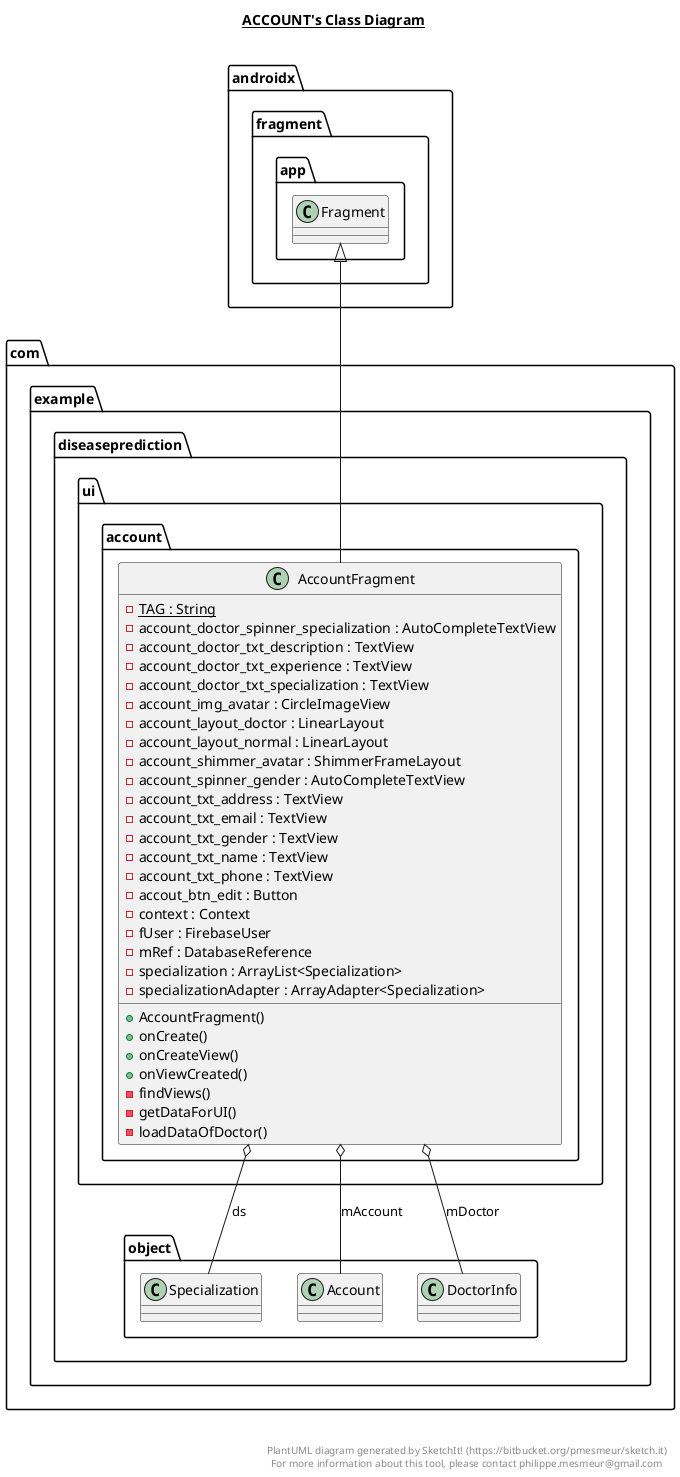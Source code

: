@startuml

title __ACCOUNT's Class Diagram__\n

  namespace com.example.diseaseprediction {
    namespace ui.account {
      class com.example.diseaseprediction.ui.account.AccountFragment {
          {static} - TAG : String
          - account_doctor_spinner_specialization : AutoCompleteTextView
          - account_doctor_txt_description : TextView
          - account_doctor_txt_experience : TextView
          - account_doctor_txt_specialization : TextView
          - account_img_avatar : CircleImageView
          - account_layout_doctor : LinearLayout
          - account_layout_normal : LinearLayout
          - account_shimmer_avatar : ShimmerFrameLayout
          - account_spinner_gender : AutoCompleteTextView
          - account_txt_address : TextView
          - account_txt_email : TextView
          - account_txt_gender : TextView
          - account_txt_name : TextView
          - account_txt_phone : TextView
          - accout_btn_edit : Button
          - context : Context
          - fUser : FirebaseUser
          - mRef : DatabaseReference
          - specialization : ArrayList<Specialization>
          - specializationAdapter : ArrayAdapter<Specialization>
          + AccountFragment()
          + onCreate()
          + onCreateView()
          + onViewCreated()
          - findViews()
          - getDataForUI()
          - loadDataOfDoctor()
      }
    }
  }
  

  com.example.diseaseprediction.ui.account.AccountFragment -up-|> androidx.fragment.app.Fragment
  com.example.diseaseprediction.ui.account.AccountFragment o-- com.example.diseaseprediction.object.Specialization : ds
  com.example.diseaseprediction.ui.account.AccountFragment o-- com.example.diseaseprediction.object.Account : mAccount
  com.example.diseaseprediction.ui.account.AccountFragment o-- com.example.diseaseprediction.object.DoctorInfo : mDoctor


right footer


PlantUML diagram generated by SketchIt! (https://bitbucket.org/pmesmeur/sketch.it)
For more information about this tool, please contact philippe.mesmeur@gmail.com
endfooter

@enduml
